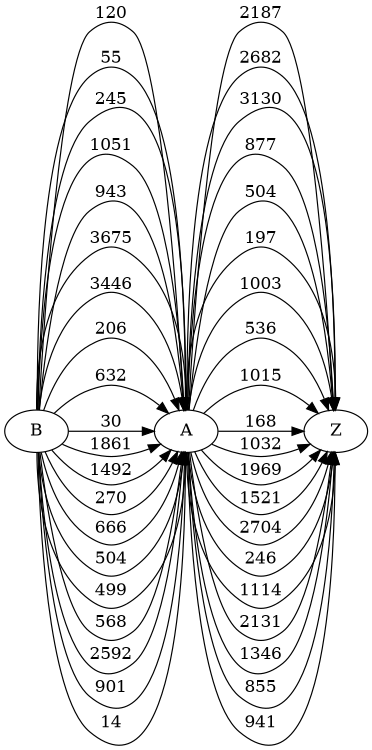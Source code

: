 digraph G {
	rankdir=LR size="8,5"
	B
	A
	B -> A [label=120]
	A
	Z
	A -> Z [label=2187]
	B
	A
	B -> A [label=55]
	A
	Z
	A -> Z [label=2682]
	B
	A
	B -> A [label=245]
	A
	Z
	A -> Z [label=3130]
	B
	A
	B -> A [label=1051]
	A
	Z
	A -> Z [label=877]
	B
	A
	B -> A [label=943]
	A
	Z
	A -> Z [label=504]
	B
	A
	B -> A [label=3675]
	A
	Z
	A -> Z [label=197]
	B
	A
	B -> A [label=3446]
	A
	Z
	A -> Z [label=1003]
	B
	A
	B -> A [label=206]
	A
	Z
	A -> Z [label=536]
	B
	A
	B -> A [label=632]
	A
	Z
	A -> Z [label=1015]
	B
	A
	B -> A [label=30]
	A
	Z
	A -> Z [label=168]
	B
	A
	B -> A [label=1861]
	A
	Z
	A -> Z [label=1032]
	B
	A
	B -> A [label=1492]
	A
	Z
	A -> Z [label=1969]
	B
	A
	B -> A [label=270]
	A
	Z
	A -> Z [label=1521]
	B
	A
	B -> A [label=666]
	A
	Z
	A -> Z [label=2704]
	B
	A
	B -> A [label=504]
	A
	Z
	A -> Z [label=246]
	B
	A
	B -> A [label=499]
	A
	Z
	A -> Z [label=1114]
	B
	A
	B -> A [label=568]
	A
	Z
	A -> Z [label=2131]
	B
	A
	B -> A [label=2592]
	A
	Z
	A -> Z [label=1346]
	B
	A
	B -> A [label=901]
	A
	Z
	A -> Z [label=855]
	B
	A
	B -> A [label=14]
	A
	Z
	A -> Z [label=941]
}
